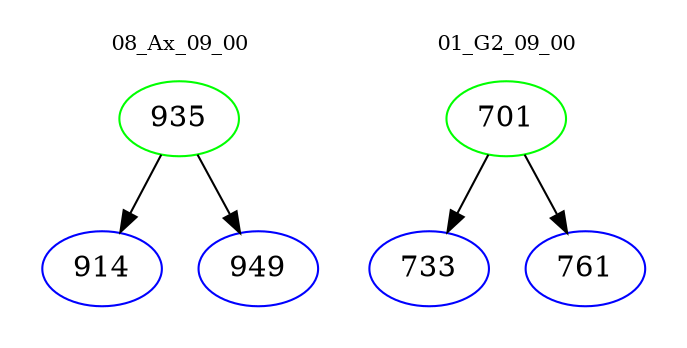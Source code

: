 digraph{
subgraph cluster_0 {
color = white
label = "08_Ax_09_00";
fontsize=10;
T0_935 [label="935", color="green"]
T0_935 -> T0_914 [color="black"]
T0_914 [label="914", color="blue"]
T0_935 -> T0_949 [color="black"]
T0_949 [label="949", color="blue"]
}
subgraph cluster_1 {
color = white
label = "01_G2_09_00";
fontsize=10;
T1_701 [label="701", color="green"]
T1_701 -> T1_733 [color="black"]
T1_733 [label="733", color="blue"]
T1_701 -> T1_761 [color="black"]
T1_761 [label="761", color="blue"]
}
}
